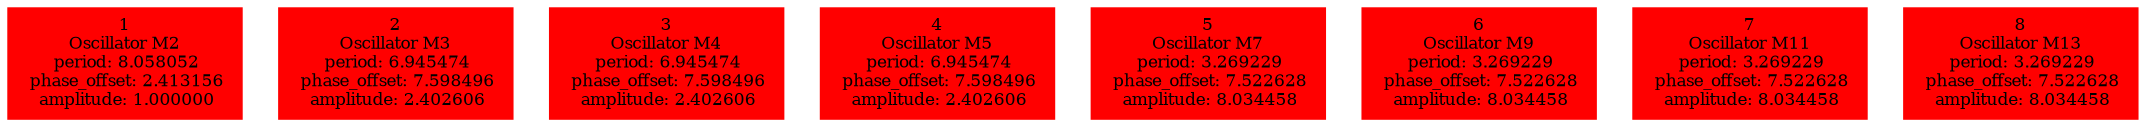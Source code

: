  digraph g{ forcelabels=true;
1 [label=<1<BR />Oscillator M2<BR /> period: 8.058052<BR /> phase_offset: 2.413156<BR /> amplitude: 1.000000>, shape=box,color=red,style=filled,fontsize=8];2 [label=<2<BR />Oscillator M3<BR /> period: 6.945474<BR /> phase_offset: 7.598496<BR /> amplitude: 2.402606>, shape=box,color=red,style=filled,fontsize=8];3 [label=<3<BR />Oscillator M4<BR /> period: 6.945474<BR /> phase_offset: 7.598496<BR /> amplitude: 2.402606>, shape=box,color=red,style=filled,fontsize=8];4 [label=<4<BR />Oscillator M5<BR /> period: 6.945474<BR /> phase_offset: 7.598496<BR /> amplitude: 2.402606>, shape=box,color=red,style=filled,fontsize=8];5 [label=<5<BR />Oscillator M7<BR /> period: 3.269229<BR /> phase_offset: 7.522628<BR /> amplitude: 8.034458>, shape=box,color=red,style=filled,fontsize=8];6 [label=<6<BR />Oscillator M9<BR /> period: 3.269229<BR /> phase_offset: 7.522628<BR /> amplitude: 8.034458>, shape=box,color=red,style=filled,fontsize=8];7 [label=<7<BR />Oscillator M11<BR /> period: 3.269229<BR /> phase_offset: 7.522628<BR /> amplitude: 8.034458>, shape=box,color=red,style=filled,fontsize=8];8 [label=<8<BR />Oscillator M13<BR /> period: 3.269229<BR /> phase_offset: 7.522628<BR /> amplitude: 8.034458>, shape=box,color=red,style=filled,fontsize=8]; }
